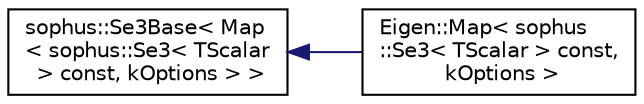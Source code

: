 digraph "Graphical Class Hierarchy"
{
 // LATEX_PDF_SIZE
  edge [fontname="Helvetica",fontsize="10",labelfontname="Helvetica",labelfontsize="10"];
  node [fontname="Helvetica",fontsize="10",shape=record];
  rankdir="LR";
  Node0 [label="sophus::Se3Base\< Map\l\< sophus::Se3\< TScalar\l \> const, kOptions \> \>",height=0.2,width=0.4,color="black", fillcolor="white", style="filled",URL="$classsophus_1_1_se3_base.html",tooltip=" "];
  Node0 -> Node1 [dir="back",color="midnightblue",fontsize="10",style="solid",fontname="Helvetica"];
  Node1 [label="Eigen::Map\< sophus\l::Se3\< TScalar \> const,\l kOptions \>",height=0.2,width=0.4,color="black", fillcolor="white", style="filled",URL="$class_eigen_1_1_map_3_01sophus_1_1_se3_3_01_t_scalar_01_4_01const_00_01k_options_01_4.html",tooltip="Specialization of Eigen::Map for Se3 const; derived from Se3Base."];
}
